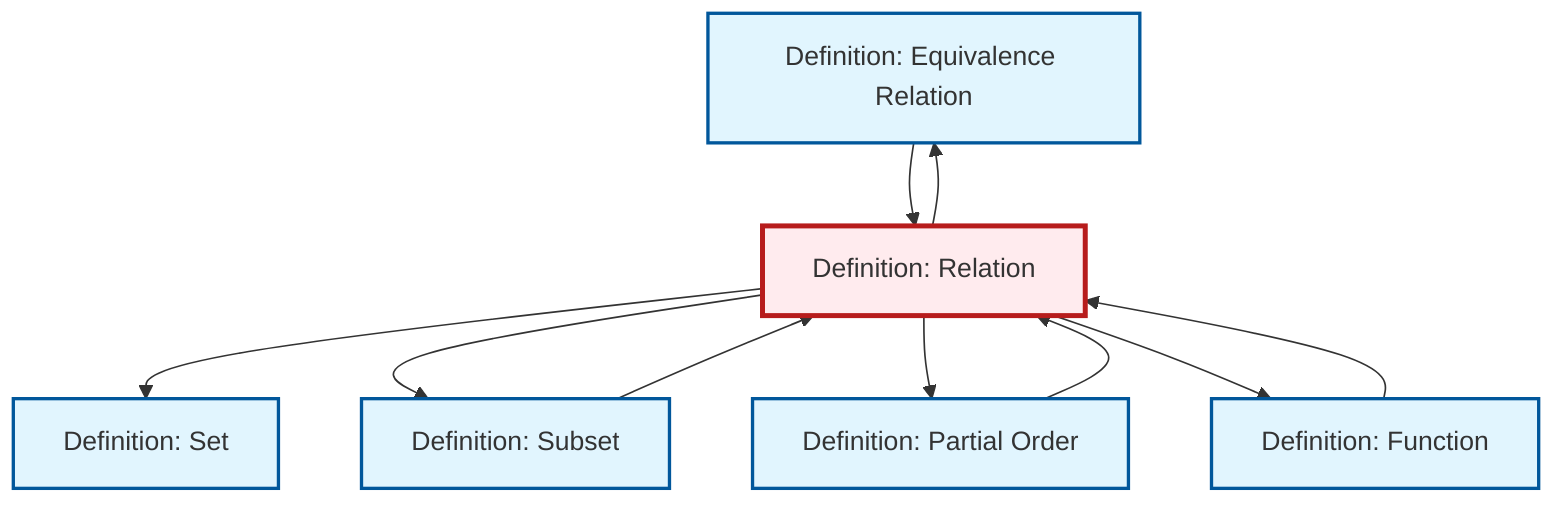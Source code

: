 graph TD
    classDef definition fill:#e1f5fe,stroke:#01579b,stroke-width:2px
    classDef theorem fill:#f3e5f5,stroke:#4a148c,stroke-width:2px
    classDef axiom fill:#fff3e0,stroke:#e65100,stroke-width:2px
    classDef example fill:#e8f5e9,stroke:#1b5e20,stroke-width:2px
    classDef current fill:#ffebee,stroke:#b71c1c,stroke-width:3px
    def-equivalence-relation["Definition: Equivalence Relation"]:::definition
    def-partial-order["Definition: Partial Order"]:::definition
    def-subset["Definition: Subset"]:::definition
    def-function["Definition: Function"]:::definition
    def-relation["Definition: Relation"]:::definition
    def-set["Definition: Set"]:::definition
    def-relation --> def-set
    def-subset --> def-relation
    def-relation --> def-subset
    def-relation --> def-equivalence-relation
    def-function --> def-relation
    def-relation --> def-partial-order
    def-relation --> def-function
    def-partial-order --> def-relation
    def-equivalence-relation --> def-relation
    class def-relation current